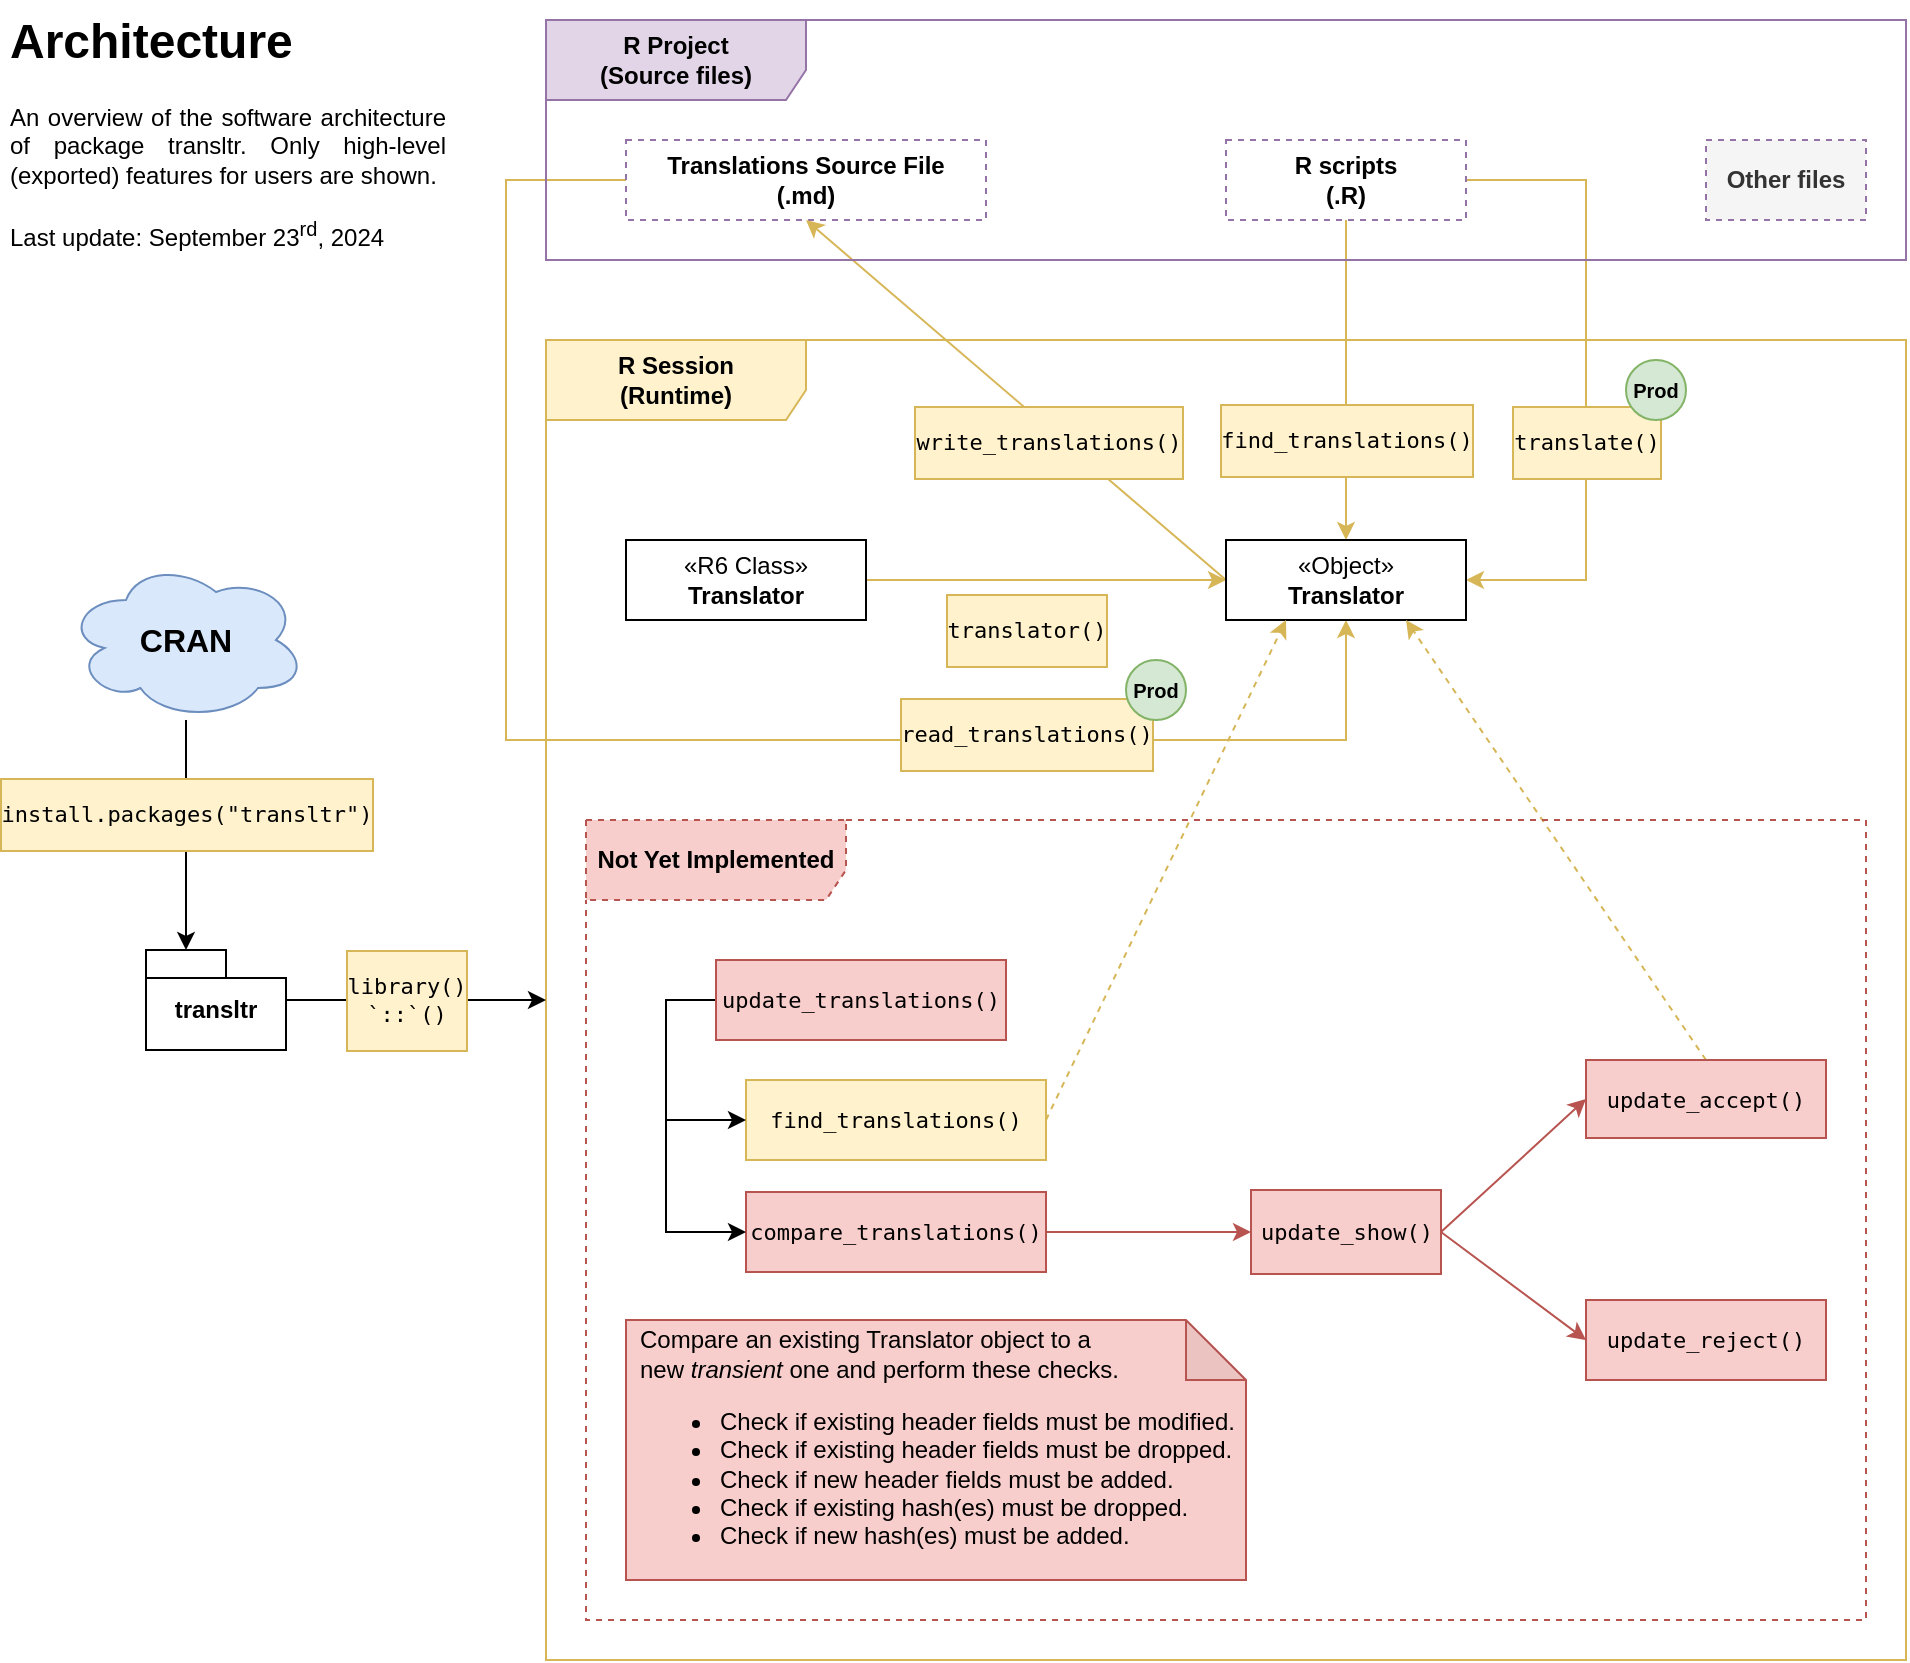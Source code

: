 <mxfile version="24.7.8">
  <diagram name="Page-1" id="FjFn__Gsr1lztoAYHiZa">
    <mxGraphModel dx="1728" dy="997" grid="1" gridSize="10" guides="1" tooltips="1" connect="1" arrows="1" fold="1" page="1" pageScale="1" pageWidth="850" pageHeight="1100" math="0" shadow="0">
      <root>
        <mxCell id="0" />
        <mxCell id="1" parent="0" />
        <mxCell id="ZbZHTQmdUqKYcLgL07-0-26" style="edgeStyle=orthogonalEdgeStyle;rounded=0;orthogonalLoop=1;jettySize=auto;html=1;entryX=0.5;entryY=1;entryDx=0;entryDy=0;fillColor=#fff2cc;strokeColor=#d6b656;" edge="1" parent="1" source="ZbZHTQmdUqKYcLgL07-0-1" target="ZbZHTQmdUqKYcLgL07-0-11">
          <mxGeometry relative="1" as="geometry">
            <Array as="points">
              <mxPoint x="270" y="100" />
              <mxPoint x="270" y="380" />
              <mxPoint x="690" y="380" />
            </Array>
          </mxGeometry>
        </mxCell>
        <mxCell id="ZbZHTQmdUqKYcLgL07-0-27" value="&lt;pre&gt;read_translations()&lt;/pre&gt;" style="edgeLabel;html=1;align=center;verticalAlign=middle;resizable=0;points=[];labelBorderColor=#D6B656;textShadow=0;labelBackgroundColor=#FFF2CC;spacingLeft=2;spacingRight=2;" vertex="1" connectable="0" parent="ZbZHTQmdUqKYcLgL07-0-26">
          <mxGeometry x="0.869" y="1" relative="1" as="geometry">
            <mxPoint x="-159" y="3" as="offset" />
          </mxGeometry>
        </mxCell>
        <mxCell id="ZbZHTQmdUqKYcLgL07-0-1" value="&lt;b&gt;Translations Source File &lt;br&gt;(.md)&lt;/b&gt;" style="html=1;whiteSpace=wrap;dashed=1;strokeColor=#9673A6;" vertex="1" parent="1">
          <mxGeometry x="330" y="80" width="180" height="40" as="geometry" />
        </mxCell>
        <mxCell id="ZbZHTQmdUqKYcLgL07-0-24" style="edgeStyle=orthogonalEdgeStyle;rounded=0;orthogonalLoop=1;jettySize=auto;html=1;entryX=0.5;entryY=0;entryDx=0;entryDy=0;fillColor=#fff2cc;strokeColor=#d6b656;" edge="1" parent="1" source="ZbZHTQmdUqKYcLgL07-0-2" target="ZbZHTQmdUqKYcLgL07-0-11">
          <mxGeometry relative="1" as="geometry" />
        </mxCell>
        <mxCell id="ZbZHTQmdUqKYcLgL07-0-25" value="&lt;pre&gt;find_translations()&lt;/pre&gt;" style="edgeLabel;html=1;align=center;verticalAlign=middle;resizable=0;points=[];labelBorderColor=#D6B656;textShadow=0;labelBackgroundColor=#FFF2CC;spacingLeft=2;spacingRight=2;" vertex="1" connectable="0" parent="ZbZHTQmdUqKYcLgL07-0-24">
          <mxGeometry x="-0.212" relative="1" as="geometry">
            <mxPoint y="47" as="offset" />
          </mxGeometry>
        </mxCell>
        <mxCell id="ZbZHTQmdUqKYcLgL07-0-30" style="edgeStyle=orthogonalEdgeStyle;rounded=0;orthogonalLoop=1;jettySize=auto;html=1;entryX=1;entryY=0.5;entryDx=0;entryDy=0;exitX=1;exitY=0.5;exitDx=0;exitDy=0;fillColor=#fff2cc;strokeColor=#d6b656;" edge="1" parent="1" source="ZbZHTQmdUqKYcLgL07-0-2" target="ZbZHTQmdUqKYcLgL07-0-11">
          <mxGeometry relative="1" as="geometry">
            <mxPoint x="770" y="110.0" as="sourcePoint" />
            <mxPoint x="770" y="310" as="targetPoint" />
            <Array as="points">
              <mxPoint x="810" y="100" />
              <mxPoint x="810" y="300" />
            </Array>
          </mxGeometry>
        </mxCell>
        <mxCell id="ZbZHTQmdUqKYcLgL07-0-31" value="&lt;pre&gt;translate()&lt;/pre&gt;" style="edgeLabel;html=1;align=center;verticalAlign=middle;resizable=0;points=[];labelBorderColor=#D6B656;textShadow=0;labelBackgroundColor=#FFF2CC;spacingLeft=2;spacingRight=2;" vertex="1" connectable="0" parent="ZbZHTQmdUqKYcLgL07-0-30">
          <mxGeometry x="-0.079" y="-1" relative="1" as="geometry">
            <mxPoint x="1" y="43" as="offset" />
          </mxGeometry>
        </mxCell>
        <mxCell id="ZbZHTQmdUqKYcLgL07-0-2" value="&lt;b&gt;R scripts&lt;br&gt;(.R)&lt;/b&gt;" style="html=1;whiteSpace=wrap;dashed=1;strokeColor=#9673A6;" vertex="1" parent="1">
          <mxGeometry x="630" y="80" width="120" height="40" as="geometry" />
        </mxCell>
        <mxCell id="ZbZHTQmdUqKYcLgL07-0-7" value="R Session&lt;br&gt;(Runtime)" style="shape=umlFrame;whiteSpace=wrap;html=1;pointerEvents=0;width=130;height=40;fontStyle=1;fillColor=#fff2cc;strokeColor=#D6B656;swimlaneFillColor=none;" vertex="1" parent="1">
          <mxGeometry x="290" y="180" width="680" height="660" as="geometry" />
        </mxCell>
        <mxCell id="ZbZHTQmdUqKYcLgL07-0-12" style="edgeStyle=orthogonalEdgeStyle;rounded=0;orthogonalLoop=1;jettySize=auto;html=1;fillColor=#fff2cc;strokeColor=#d6b656;" edge="1" parent="1" source="ZbZHTQmdUqKYcLgL07-0-8" target="ZbZHTQmdUqKYcLgL07-0-11">
          <mxGeometry relative="1" as="geometry" />
        </mxCell>
        <mxCell id="ZbZHTQmdUqKYcLgL07-0-15" value="&lt;pre&gt;translator()&lt;/pre&gt;" style="edgeLabel;html=1;align=center;verticalAlign=top;resizable=0;points=[];fontFamily=Helvetica;labelPosition=center;verticalLabelPosition=bottom;labelBackgroundColor=#FFF2CC;labelBorderColor=#D6B656;textShadow=0;spacingLeft=2;spacingRight=2;" vertex="1" connectable="0" parent="ZbZHTQmdUqKYcLgL07-0-12">
          <mxGeometry x="-0.2" y="3" relative="1" as="geometry">
            <mxPoint x="8" y="3" as="offset" />
          </mxGeometry>
        </mxCell>
        <mxCell id="ZbZHTQmdUqKYcLgL07-0-8" value="«R6 Class»&lt;br&gt;&lt;b&gt;Translator&lt;/b&gt;" style="html=1;whiteSpace=wrap;" vertex="1" parent="1">
          <mxGeometry x="330" y="280" width="120" height="40" as="geometry" />
        </mxCell>
        <mxCell id="ZbZHTQmdUqKYcLgL07-0-28" style="rounded=0;orthogonalLoop=1;jettySize=auto;html=1;exitX=0;exitY=0.5;exitDx=0;exitDy=0;entryX=0.5;entryY=1;entryDx=0;entryDy=0;fillColor=#fff2cc;strokeColor=#d6b656;" edge="1" parent="1" source="ZbZHTQmdUqKYcLgL07-0-11" target="ZbZHTQmdUqKYcLgL07-0-1">
          <mxGeometry relative="1" as="geometry">
            <mxPoint x="390" y="100" as="targetPoint" />
          </mxGeometry>
        </mxCell>
        <mxCell id="ZbZHTQmdUqKYcLgL07-0-29" value="&lt;pre&gt;write_translations()&lt;/pre&gt;" style="edgeLabel;html=1;align=center;verticalAlign=middle;resizable=0;points=[];labelBorderColor=#D6B656;textShadow=0;labelBackgroundColor=#FFF2CC;spacingLeft=2;spacingRight=2;" vertex="1" connectable="0" parent="ZbZHTQmdUqKYcLgL07-0-28">
          <mxGeometry x="-0.26" y="2" relative="1" as="geometry">
            <mxPoint x="-10" y="-4" as="offset" />
          </mxGeometry>
        </mxCell>
        <mxCell id="ZbZHTQmdUqKYcLgL07-0-11" value="«Object»&lt;br&gt;&lt;b&gt;Translator&lt;/b&gt;" style="html=1;whiteSpace=wrap;" vertex="1" parent="1">
          <mxGeometry x="630" y="280" width="120" height="40" as="geometry" />
        </mxCell>
        <mxCell id="ZbZHTQmdUqKYcLgL07-0-19" value="R Project&lt;br&gt;(Source files)" style="shape=umlFrame;whiteSpace=wrap;html=1;pointerEvents=0;width=130;height=40;fontStyle=1;fillColor=#e1d5e7;strokeColor=#9673a6;" vertex="1" parent="1">
          <mxGeometry x="290" y="20" width="680" height="120" as="geometry" />
        </mxCell>
        <mxCell id="ZbZHTQmdUqKYcLgL07-0-63" style="edgeStyle=orthogonalEdgeStyle;rounded=0;orthogonalLoop=1;jettySize=auto;html=1;fillColor=#f8cecc;strokeColor=#b85450;" edge="1" parent="1" source="ZbZHTQmdUqKYcLgL07-0-35" target="ZbZHTQmdUqKYcLgL07-0-62">
          <mxGeometry relative="1" as="geometry" />
        </mxCell>
        <mxCell id="ZbZHTQmdUqKYcLgL07-0-35" value="&lt;pre style=&quot;font-size: 11px;&quot;&gt;compare_translations()&lt;/pre&gt;" style="html=1;whiteSpace=wrap;shadow=0;fillColor=#f8cecc;strokeColor=#b85450;fontSize=11;" vertex="1" parent="1">
          <mxGeometry x="390" y="606" width="150" height="40" as="geometry" />
        </mxCell>
        <mxCell id="ZbZHTQmdUqKYcLgL07-0-58" style="rounded=0;orthogonalLoop=1;jettySize=auto;html=1;entryX=0.25;entryY=1;entryDx=0;entryDy=0;exitX=1;exitY=0.5;exitDx=0;exitDy=0;dashed=1;fillColor=#fff2cc;strokeColor=#d6b656;endArrow=classic;endFill=1;" edge="1" parent="1" source="ZbZHTQmdUqKYcLgL07-0-41" target="ZbZHTQmdUqKYcLgL07-0-11">
          <mxGeometry relative="1" as="geometry" />
        </mxCell>
        <mxCell id="ZbZHTQmdUqKYcLgL07-0-41" value="&lt;pre style=&quot;font-size: 11px;&quot;&gt;find_translations()&lt;/pre&gt;" style="html=1;whiteSpace=wrap;shadow=0;fillColor=#fff2cc;strokeColor=#d6b656;fontSize=11;" vertex="1" parent="1">
          <mxGeometry x="390" y="550" width="150" height="40" as="geometry" />
        </mxCell>
        <mxCell id="ZbZHTQmdUqKYcLgL07-0-66" style="edgeStyle=orthogonalEdgeStyle;rounded=0;orthogonalLoop=1;jettySize=auto;html=1;entryX=0;entryY=0.5;entryDx=0;entryDy=0;exitX=0;exitY=0.5;exitDx=0;exitDy=0;" edge="1" parent="1" source="ZbZHTQmdUqKYcLgL07-0-42" target="ZbZHTQmdUqKYcLgL07-0-41">
          <mxGeometry relative="1" as="geometry">
            <Array as="points">
              <mxPoint x="350" y="510" />
              <mxPoint x="350" y="570" />
            </Array>
          </mxGeometry>
        </mxCell>
        <mxCell id="ZbZHTQmdUqKYcLgL07-0-67" style="edgeStyle=orthogonalEdgeStyle;rounded=0;orthogonalLoop=1;jettySize=auto;html=1;entryX=0;entryY=0.5;entryDx=0;entryDy=0;exitX=0;exitY=0.5;exitDx=0;exitDy=0;" edge="1" parent="1" source="ZbZHTQmdUqKYcLgL07-0-42" target="ZbZHTQmdUqKYcLgL07-0-35">
          <mxGeometry relative="1" as="geometry">
            <Array as="points">
              <mxPoint x="350" y="510" />
              <mxPoint x="350" y="626" />
            </Array>
          </mxGeometry>
        </mxCell>
        <mxCell id="ZbZHTQmdUqKYcLgL07-0-42" value="&lt;pre style=&quot;font-size: 11px;&quot;&gt;update_translations()&lt;/pre&gt;" style="html=1;whiteSpace=wrap;shadow=0;fillColor=#f8cecc;strokeColor=#b85450;fontSize=11;" vertex="1" parent="1">
          <mxGeometry x="375" y="490" width="145" height="40" as="geometry" />
        </mxCell>
        <mxCell id="ZbZHTQmdUqKYcLgL07-0-68" style="rounded=0;orthogonalLoop=1;jettySize=auto;html=1;entryX=0.75;entryY=1;entryDx=0;entryDy=0;exitX=0.5;exitY=0;exitDx=0;exitDy=0;fillColor=#fff2cc;strokeColor=#d6b656;dashed=1;" edge="1" parent="1" source="ZbZHTQmdUqKYcLgL07-0-49" target="ZbZHTQmdUqKYcLgL07-0-11">
          <mxGeometry relative="1" as="geometry" />
        </mxCell>
        <mxCell id="ZbZHTQmdUqKYcLgL07-0-49" value="&lt;pre style=&quot;font-size: 11px;&quot;&gt;update_accept()&lt;/pre&gt;" style="html=1;whiteSpace=wrap;shadow=0;fillColor=#f8cecc;strokeColor=#b85450;fontSize=11;" vertex="1" parent="1">
          <mxGeometry x="810" y="540" width="120" height="39" as="geometry" />
        </mxCell>
        <mxCell id="ZbZHTQmdUqKYcLgL07-0-50" value="&lt;pre style=&quot;font-size: 11px;&quot;&gt;update_reject()&lt;/pre&gt;" style="html=1;whiteSpace=wrap;shadow=0;fillColor=#f8cecc;strokeColor=#b85450;fontSize=11;" vertex="1" parent="1">
          <mxGeometry x="810" y="660" width="120" height="40" as="geometry" />
        </mxCell>
        <mxCell id="ZbZHTQmdUqKYcLgL07-0-54" value="Not Yet Implemented" style="shape=umlFrame;whiteSpace=wrap;html=1;pointerEvents=0;width=130;height=40;fontStyle=1;fillColor=#f8cecc;strokeColor=#b85450;swimlaneFillColor=none;dashed=1;" vertex="1" parent="1">
          <mxGeometry x="310" y="420" width="640" height="400" as="geometry" />
        </mxCell>
        <mxCell id="ZbZHTQmdUqKYcLgL07-0-59" value="Compare an existing Translator object to a &lt;br&gt;new &lt;i&gt;transient &lt;/i&gt;one and perform these checks.&lt;br&gt;&lt;ul&gt;&lt;li&gt;Check if existing header fields must be modified.&lt;/li&gt;&lt;li&gt;Check if existing header fields must be dropped.&lt;/li&gt;&lt;li&gt;Check if new header fields must be added.&lt;/li&gt;&lt;li&gt;Check if existing hash(es) must be dropped.&lt;/li&gt;&lt;li&gt;Check if new hash(es) must be added.&lt;/li&gt;&lt;/ul&gt;" style="shape=note;whiteSpace=wrap;html=1;backgroundOutline=1;darkOpacity=0.05;align=left;spacingLeft=5;spacingRight=5;fillColor=#f8cecc;strokeColor=#b85450;" vertex="1" parent="1">
          <mxGeometry x="330" y="670" width="310" height="130" as="geometry" />
        </mxCell>
        <mxCell id="ZbZHTQmdUqKYcLgL07-0-64" style="rounded=0;orthogonalLoop=1;jettySize=auto;html=1;entryX=0;entryY=0.5;entryDx=0;entryDy=0;exitX=1;exitY=0.5;exitDx=0;exitDy=0;fillColor=#f8cecc;strokeColor=#b85450;" edge="1" parent="1" source="ZbZHTQmdUqKYcLgL07-0-62" target="ZbZHTQmdUqKYcLgL07-0-50">
          <mxGeometry relative="1" as="geometry" />
        </mxCell>
        <mxCell id="ZbZHTQmdUqKYcLgL07-0-65" style="rounded=0;orthogonalLoop=1;jettySize=auto;html=1;entryX=0;entryY=0.5;entryDx=0;entryDy=0;exitX=1;exitY=0.5;exitDx=0;exitDy=0;fillColor=#f8cecc;strokeColor=#b85450;" edge="1" parent="1" source="ZbZHTQmdUqKYcLgL07-0-62" target="ZbZHTQmdUqKYcLgL07-0-49">
          <mxGeometry relative="1" as="geometry" />
        </mxCell>
        <mxCell id="ZbZHTQmdUqKYcLgL07-0-62" value="&lt;pre style=&quot;font-size: 11px;&quot;&gt;update_show()&lt;/pre&gt;" style="html=1;whiteSpace=wrap;shadow=0;fillColor=#f8cecc;strokeColor=#b85450;fontSize=11;" vertex="1" parent="1">
          <mxGeometry x="642.5" y="605" width="95" height="42" as="geometry" />
        </mxCell>
        <mxCell id="ZbZHTQmdUqKYcLgL07-0-69" value="&lt;b&gt;Other files&lt;/b&gt;" style="html=1;whiteSpace=wrap;dashed=1;strokeColor=#9673A6;glass=0;rounded=0;shadow=0;fillColor=#f5f5f5;fontColor=#333333;" vertex="1" parent="1">
          <mxGeometry x="870" y="80" width="80" height="40" as="geometry" />
        </mxCell>
        <mxCell id="ZbZHTQmdUqKYcLgL07-0-71" style="edgeStyle=orthogonalEdgeStyle;rounded=0;orthogonalLoop=1;jettySize=auto;html=1;" edge="1" parent="1" source="ZbZHTQmdUqKYcLgL07-0-70" target="ZbZHTQmdUqKYcLgL07-0-7">
          <mxGeometry relative="1" as="geometry" />
        </mxCell>
        <mxCell id="ZbZHTQmdUqKYcLgL07-0-75" value="&lt;pre&gt;library()&lt;br&gt;`::`()&lt;/pre&gt;" style="edgeLabel;html=1;align=center;verticalAlign=middle;resizable=0;points=[];labelBorderColor=#D6B656;labelBackgroundColor=#FFF2CC;labelPosition=center;verticalLabelPosition=middle;" vertex="1" connectable="0" parent="ZbZHTQmdUqKYcLgL07-0-71">
          <mxGeometry x="-0.05" y="2" relative="1" as="geometry">
            <mxPoint x="-2" y="2" as="offset" />
          </mxGeometry>
        </mxCell>
        <mxCell id="ZbZHTQmdUqKYcLgL07-0-70" value="&lt;div&gt;&lt;font&gt;transltr&lt;/font&gt;&lt;/div&gt;" style="shape=folder;fontStyle=1;spacingTop=10;tabWidth=40;tabHeight=14;tabPosition=left;html=1;whiteSpace=wrap;fontFamily=Helvetica;" vertex="1" parent="1">
          <mxGeometry x="90" y="485" width="70" height="50" as="geometry" />
        </mxCell>
        <mxCell id="ZbZHTQmdUqKYcLgL07-0-72" value="CRAN" style="ellipse;shape=cloud;whiteSpace=wrap;html=1;fillColor=#dae8fc;strokeColor=#6c8ebf;fontStyle=1;fontSize=16;" vertex="1" parent="1">
          <mxGeometry x="50" y="290" width="120" height="80" as="geometry" />
        </mxCell>
        <mxCell id="ZbZHTQmdUqKYcLgL07-0-73" style="edgeStyle=orthogonalEdgeStyle;rounded=0;orthogonalLoop=1;jettySize=auto;html=1;entryX=0;entryY=0;entryDx=20;entryDy=0;entryPerimeter=0;" edge="1" parent="1" source="ZbZHTQmdUqKYcLgL07-0-72" target="ZbZHTQmdUqKYcLgL07-0-70">
          <mxGeometry relative="1" as="geometry" />
        </mxCell>
        <mxCell id="ZbZHTQmdUqKYcLgL07-0-76" value="&lt;pre&gt;install.packages(&quot;transltr&quot;)&lt;/pre&gt;" style="edgeLabel;html=1;align=center;verticalAlign=middle;resizable=0;points=[];labelBackgroundColor=#FFF2CC;labelBorderColor=#D6B656;spacingLeft=2;spacingRight=2;" vertex="1" connectable="0" parent="ZbZHTQmdUqKYcLgL07-0-73">
          <mxGeometry x="-0.19" relative="1" as="geometry">
            <mxPoint as="offset" />
          </mxGeometry>
        </mxCell>
        <mxCell id="ZbZHTQmdUqKYcLgL07-0-77" value="&lt;h1 style=&quot;text-align: justify; margin-top: 0px;&quot;&gt;Architecture&lt;/h1&gt;&lt;div style=&quot;text-align: justify;&quot;&gt;An overview of the software architecture of package transltr. Only high-level (exported) features for users are shown.&lt;/div&gt;&lt;div style=&quot;text-align: justify;&quot;&gt;&lt;br&gt;&lt;/div&gt;&lt;div style=&quot;text-align: justify;&quot;&gt;Last update: September 23&lt;sup&gt;rd&lt;/sup&gt;, 2024&lt;/div&gt;" style="text;html=1;whiteSpace=wrap;overflow=hidden;rounded=0;fillColor=none;" vertex="1" parent="1">
          <mxGeometry x="20" y="10" width="220" height="130" as="geometry" />
        </mxCell>
        <mxCell id="ZbZHTQmdUqKYcLgL07-0-79" value="Prod" style="ellipse;whiteSpace=wrap;html=1;aspect=fixed;fillColor=#d5e8d4;strokeColor=#82b366;fontStyle=1;fontSize=10;" vertex="1" parent="1">
          <mxGeometry x="830" y="190" width="30" height="30" as="geometry" />
        </mxCell>
        <mxCell id="ZbZHTQmdUqKYcLgL07-0-88" value="Prod" style="ellipse;whiteSpace=wrap;html=1;aspect=fixed;fillColor=#d5e8d4;strokeColor=#82b366;fontStyle=1;fontSize=10;" vertex="1" parent="1">
          <mxGeometry x="580" y="340" width="30" height="30" as="geometry" />
        </mxCell>
      </root>
    </mxGraphModel>
  </diagram>
</mxfile>
